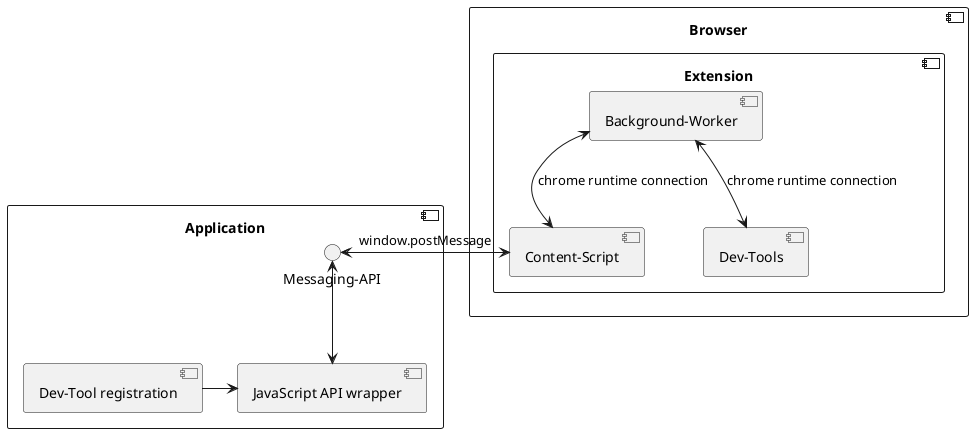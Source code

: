 @startuml
'left to right direction
skinparam monochrome true

component Application {
    [Dev-Tool registration]
    [Dev-Tool registration]->[JavaScript API wrapper]

    interface "Messaging-API" as messaging_api
    [JavaScript API wrapper]
    messaging_api<-->[JavaScript API wrapper]

}

component Browser {
    component Extension {
        [Content-Script]
        [Background-Worker]
        [Background-Worker]<-->[Content-Script]: chrome runtime connection

        [Dev-Tools]
        [Background-Worker]<-->[Dev-Tools]: chrome runtime connection
    }
}

messaging_api<->[Content-Script]: window.postMessage

@enduml
